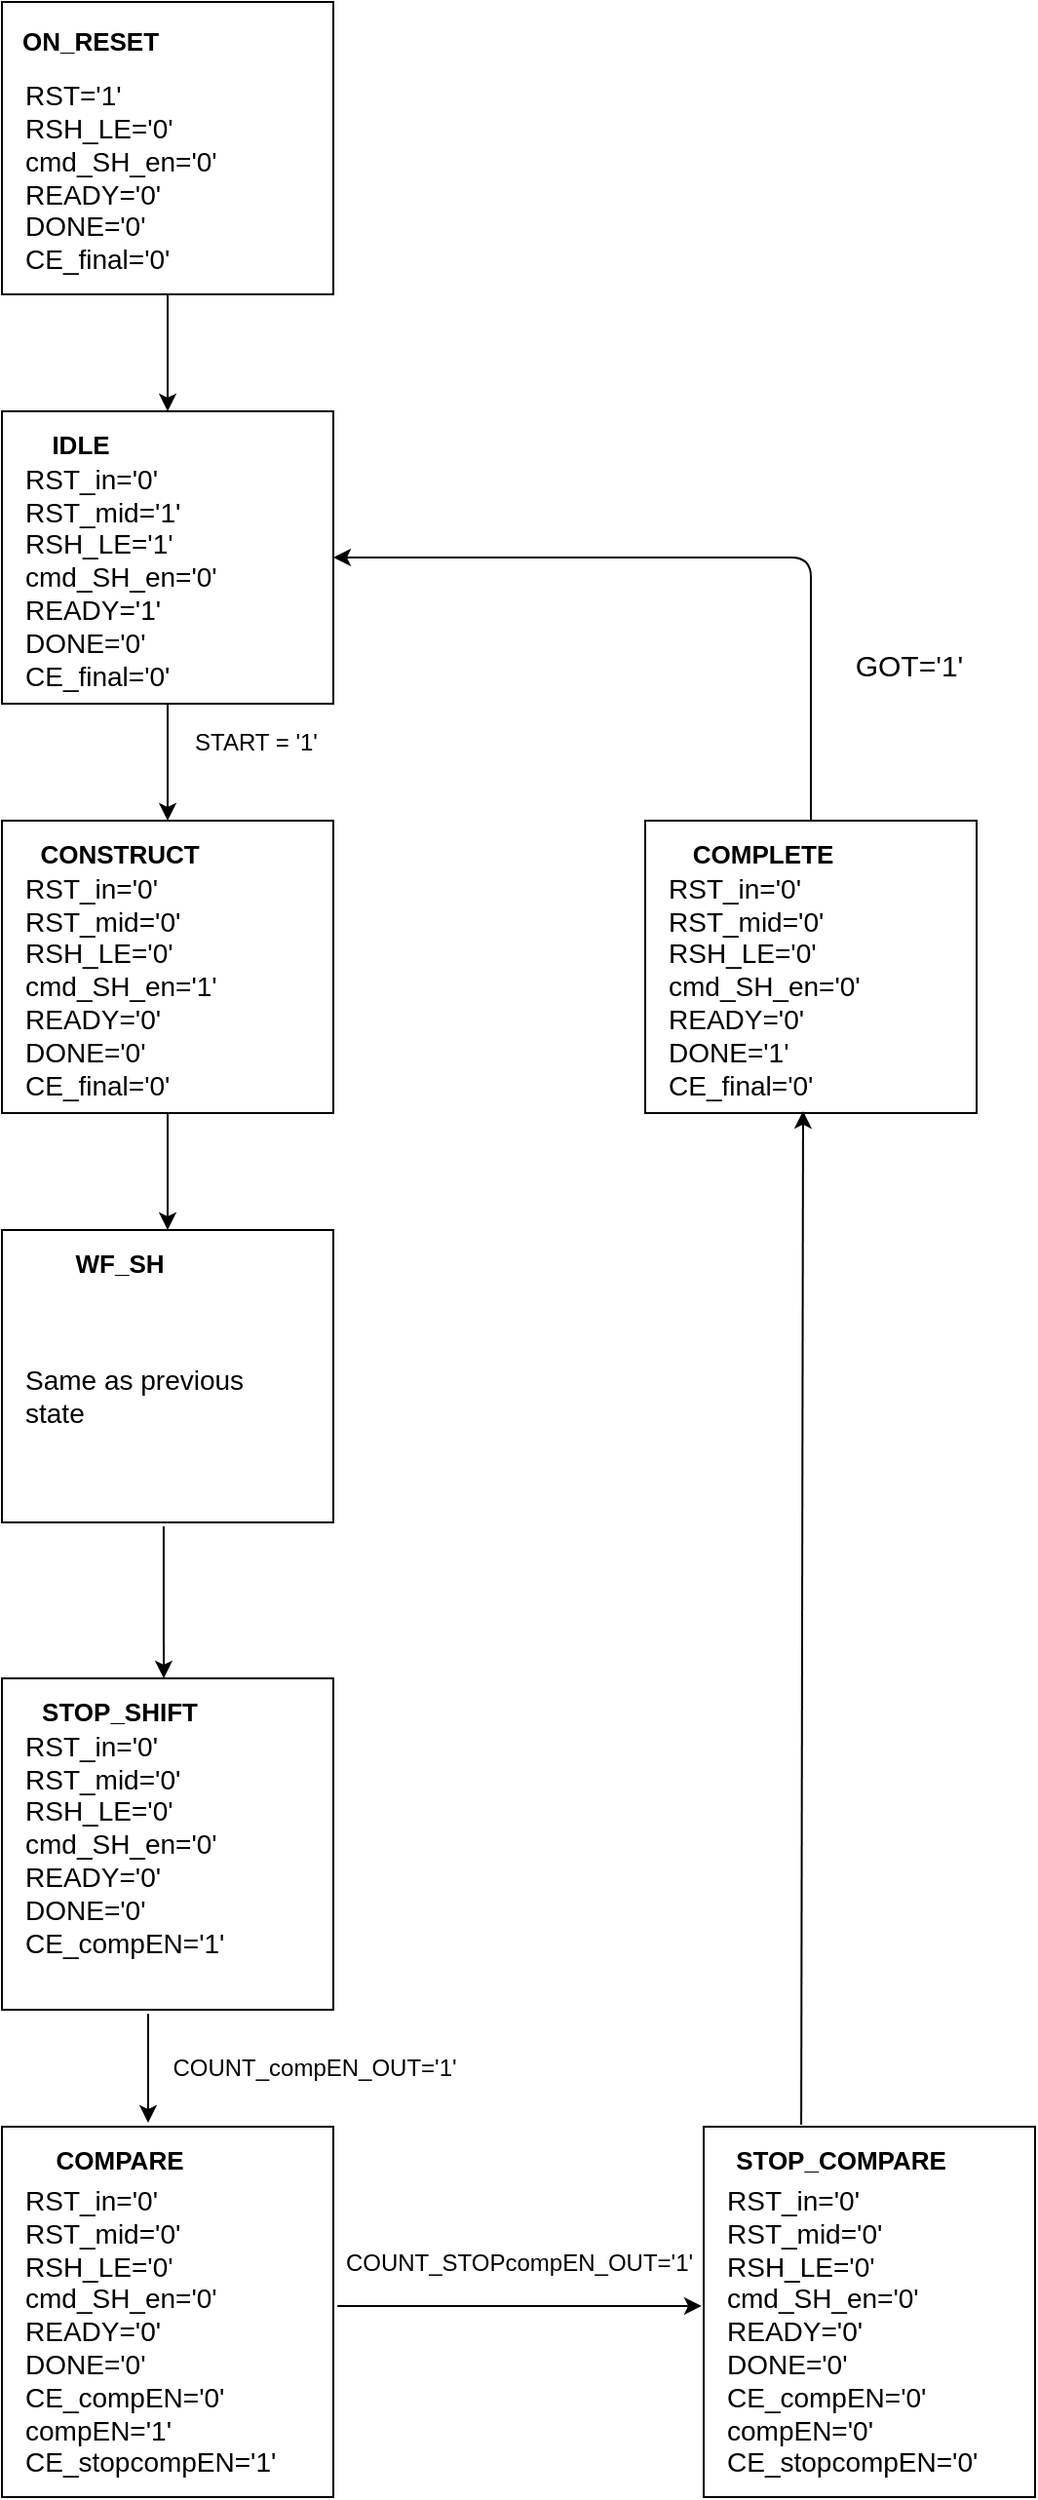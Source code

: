 <mxfile version="13.9.9" type="device"><diagram id="K26hIB0Xt4HyCyBHsTHd" name="Pagina-1"><mxGraphModel dx="1102" dy="634" grid="1" gridSize="10" guides="1" tooltips="1" connect="0" arrows="1" fold="1" page="1" pageScale="1" pageWidth="4681" pageHeight="3300" math="0" shadow="0"><root><mxCell id="0"/><mxCell id="1" parent="0"/><mxCell id="7W2GzSB9wpiWuf6rkkqN-1" value="" style="rounded=0;whiteSpace=wrap;html=1;" parent="1" vertex="1"><mxGeometry x="150" y="90" width="170" height="150" as="geometry"/></mxCell><mxCell id="7W2GzSB9wpiWuf6rkkqN-2" value="&lt;b&gt;&lt;font style=&quot;font-size: 13px&quot;&gt;ON_RESET&lt;/font&gt;&lt;/b&gt;" style="text;html=1;align=center;verticalAlign=middle;resizable=0;points=[];autosize=1;" parent="1" vertex="1"><mxGeometry x="150" y="100" width="90" height="20" as="geometry"/></mxCell><mxCell id="7W2GzSB9wpiWuf6rkkqN-3" value="&lt;font style=&quot;font-size: 14px&quot;&gt;RST='1'&lt;br&gt;RSH_LE='0'&lt;br&gt;cmd_SH_en='0'&lt;br&gt;READY='0'&lt;br&gt;DONE='0'&lt;br&gt;CE_final='0'&lt;/font&gt;" style="text;html=1;align=left;verticalAlign=middle;resizable=0;points=[];autosize=1;" parent="1" vertex="1"><mxGeometry x="160" y="130" width="110" height="100" as="geometry"/></mxCell><mxCell id="7W2GzSB9wpiWuf6rkkqN-4" value="" style="endArrow=classic;html=1;exitX=0.5;exitY=1;exitDx=0;exitDy=0;" parent="1" source="7W2GzSB9wpiWuf6rkkqN-1" edge="1"><mxGeometry width="50" height="50" relative="1" as="geometry"><mxPoint x="410" y="240" as="sourcePoint"/><mxPoint x="235" y="300" as="targetPoint"/></mxGeometry></mxCell><mxCell id="7W2GzSB9wpiWuf6rkkqN-6" value="" style="rounded=0;whiteSpace=wrap;html=1;" parent="1" vertex="1"><mxGeometry x="150" y="300" width="170" height="150" as="geometry"/></mxCell><mxCell id="7W2GzSB9wpiWuf6rkkqN-7" value="&lt;span style=&quot;font-size: 13px&quot;&gt;&lt;b&gt;IDLE&lt;/b&gt;&lt;/span&gt;" style="text;html=1;align=center;verticalAlign=middle;resizable=0;points=[];autosize=1;" parent="1" vertex="1"><mxGeometry x="165" y="307" width="50" height="20" as="geometry"/></mxCell><mxCell id="7W2GzSB9wpiWuf6rkkqN-8" value="&lt;font style=&quot;font-size: 14px&quot;&gt;RST_in='0'&lt;br&gt;RST_mid='1'&lt;br&gt;RSH_LE='1'&lt;br&gt;cmd_SH_en='0'&lt;br&gt;READY='1'&lt;br&gt;DONE='0'&lt;br&gt;CE_final='0'&lt;/font&gt;" style="text;html=1;align=left;verticalAlign=middle;resizable=0;points=[];autosize=1;" parent="1" vertex="1"><mxGeometry x="160" y="330" width="110" height="110" as="geometry"/></mxCell><mxCell id="7W2GzSB9wpiWuf6rkkqN-10" value="START = '1'" style="text;html=1;align=center;verticalAlign=middle;resizable=0;points=[];autosize=1;" parent="1" vertex="1"><mxGeometry x="240" y="460" width="80" height="20" as="geometry"/></mxCell><mxCell id="7W2GzSB9wpiWuf6rkkqN-16" value="" style="endArrow=classic;html=1;exitX=0.5;exitY=1;exitDx=0;exitDy=0;" parent="1" edge="1"><mxGeometry width="50" height="50" relative="1" as="geometry"><mxPoint x="235" y="450" as="sourcePoint"/><mxPoint x="235" y="510" as="targetPoint"/></mxGeometry></mxCell><mxCell id="7W2GzSB9wpiWuf6rkkqN-17" value="" style="rounded=0;whiteSpace=wrap;html=1;" parent="1" vertex="1"><mxGeometry x="150" y="510" width="170" height="150" as="geometry"/></mxCell><mxCell id="7W2GzSB9wpiWuf6rkkqN-18" value="&lt;span style=&quot;font-size: 13px&quot;&gt;&lt;b&gt;CONSTRUCT&lt;/b&gt;&lt;/span&gt;" style="text;html=1;align=center;verticalAlign=middle;resizable=0;points=[];autosize=1;" parent="1" vertex="1"><mxGeometry x="160" y="517" width="100" height="20" as="geometry"/></mxCell><mxCell id="7W2GzSB9wpiWuf6rkkqN-19" value="&lt;font style=&quot;font-size: 14px&quot;&gt;RST_in='0'&lt;br&gt;RST_mid='0'&lt;br&gt;RSH_LE='0'&lt;br&gt;cmd_SH_en='1'&lt;br&gt;READY='0'&lt;br&gt;DONE='0'&lt;br&gt;CE_final='0'&lt;/font&gt;" style="text;html=1;align=left;verticalAlign=middle;resizable=0;points=[];autosize=1;" parent="1" vertex="1"><mxGeometry x="160" y="540" width="110" height="110" as="geometry"/></mxCell><mxCell id="7W2GzSB9wpiWuf6rkkqN-25" value="" style="endArrow=classic;html=1;exitX=0.5;exitY=1;exitDx=0;exitDy=0;" parent="1" edge="1"><mxGeometry width="50" height="50" relative="1" as="geometry"><mxPoint x="235" y="660" as="sourcePoint"/><mxPoint x="235" y="720" as="targetPoint"/></mxGeometry></mxCell><mxCell id="7W2GzSB9wpiWuf6rkkqN-26" value="" style="rounded=0;whiteSpace=wrap;html=1;" parent="1" vertex="1"><mxGeometry x="150" y="720" width="170" height="150" as="geometry"/></mxCell><mxCell id="7W2GzSB9wpiWuf6rkkqN-27" value="&lt;span style=&quot;font-size: 13px&quot;&gt;&lt;b&gt;WF_SH&lt;/b&gt;&lt;/span&gt;" style="text;html=1;align=center;verticalAlign=middle;resizable=0;points=[];autosize=1;" parent="1" vertex="1"><mxGeometry x="180" y="727" width="60" height="20" as="geometry"/></mxCell><mxCell id="7W2GzSB9wpiWuf6rkkqN-28" value="&lt;span style=&quot;font-size: 14px&quot;&gt;Same as previous&lt;br&gt;state&lt;/span&gt;" style="text;html=1;align=left;verticalAlign=middle;resizable=0;points=[];autosize=1;" parent="1" vertex="1"><mxGeometry x="160" y="785" width="130" height="40" as="geometry"/></mxCell><mxCell id="7W2GzSB9wpiWuf6rkkqN-30" value="" style="rounded=0;whiteSpace=wrap;html=1;" parent="1" vertex="1"><mxGeometry x="150" y="950" width="170" height="170" as="geometry"/></mxCell><mxCell id="7W2GzSB9wpiWuf6rkkqN-31" value="&lt;span style=&quot;font-size: 13px&quot;&gt;&lt;b&gt;STOP_SHIFT&lt;/b&gt;&lt;/span&gt;" style="text;html=1;align=center;verticalAlign=middle;resizable=0;points=[];autosize=1;" parent="1" vertex="1"><mxGeometry x="160" y="957" width="100" height="20" as="geometry"/></mxCell><mxCell id="7W2GzSB9wpiWuf6rkkqN-32" value="&lt;font style=&quot;font-size: 14px&quot;&gt;RST_in='0'&lt;br&gt;RST_mid='0'&lt;br&gt;RSH_LE='0'&lt;br&gt;cmd_SH_en='0'&lt;br&gt;READY='0'&lt;br&gt;DONE='0'&lt;br&gt;CE_compEN='1'&lt;br&gt;&lt;/font&gt;" style="text;html=1;align=left;verticalAlign=middle;resizable=0;points=[];autosize=1;" parent="1" vertex="1"><mxGeometry x="160" y="980" width="120" height="110" as="geometry"/></mxCell><mxCell id="7W2GzSB9wpiWuf6rkkqN-34" value="" style="rounded=0;whiteSpace=wrap;html=1;" parent="1" vertex="1"><mxGeometry x="480" y="510" width="170" height="150" as="geometry"/></mxCell><mxCell id="7W2GzSB9wpiWuf6rkkqN-35" value="&lt;span style=&quot;font-size: 13px&quot;&gt;&lt;b&gt;COMPLETE&lt;/b&gt;&lt;/span&gt;" style="text;html=1;align=center;verticalAlign=middle;resizable=0;points=[];autosize=1;" parent="1" vertex="1"><mxGeometry x="495" y="517" width="90" height="20" as="geometry"/></mxCell><mxCell id="7W2GzSB9wpiWuf6rkkqN-36" value="&lt;font style=&quot;font-size: 14px&quot;&gt;RST_in='0'&lt;br&gt;RST_mid='0'&lt;br&gt;RSH_LE='0'&lt;br&gt;cmd_SH_en='0'&lt;br&gt;READY='0'&lt;br&gt;DONE='1'&lt;br&gt;CE_final='0'&lt;/font&gt;" style="text;html=1;align=left;verticalAlign=middle;resizable=0;points=[];autosize=1;" parent="1" vertex="1"><mxGeometry x="490" y="540" width="110" height="110" as="geometry"/></mxCell><mxCell id="7W2GzSB9wpiWuf6rkkqN-39" value="" style="endArrow=classic;html=1;entryX=1;entryY=0.5;entryDx=0;entryDy=0;exitX=0.5;exitY=0;exitDx=0;exitDy=0;" parent="1" source="7W2GzSB9wpiWuf6rkkqN-34" target="7W2GzSB9wpiWuf6rkkqN-6" edge="1"><mxGeometry width="50" height="50" relative="1" as="geometry"><mxPoint x="420" y="550" as="sourcePoint"/><mxPoint x="470" y="500" as="targetPoint"/><Array as="points"><mxPoint x="565" y="375"/></Array></mxGeometry></mxCell><mxCell id="vMGJAKT7UURvj_pVKc_k-2" value="&lt;font style=&quot;font-size: 15px&quot;&gt;GOT='1'&lt;/font&gt;" style="text;html=1;align=center;verticalAlign=middle;resizable=0;points=[];autosize=1;" parent="1" vertex="1"><mxGeometry x="580" y="420" width="70" height="20" as="geometry"/></mxCell><mxCell id="lZdrFoN4DXbwnSG-hPGT-1" value="" style="endArrow=classic;html=1;exitX=0.488;exitY=1.013;exitDx=0;exitDy=0;exitPerimeter=0;" edge="1" parent="1" source="7W2GzSB9wpiWuf6rkkqN-26"><mxGeometry width="50" height="50" relative="1" as="geometry"><mxPoint x="410" y="780" as="sourcePoint"/><mxPoint x="233" y="950" as="targetPoint"/></mxGeometry></mxCell><mxCell id="lZdrFoN4DXbwnSG-hPGT-2" value="" style="endArrow=classic;html=1;exitX=0.441;exitY=1.024;exitDx=0;exitDy=0;exitPerimeter=0;" edge="1" parent="1"><mxGeometry width="50" height="50" relative="1" as="geometry"><mxPoint x="224.97" y="1122.08" as="sourcePoint"/><mxPoint x="225" y="1178" as="targetPoint"/></mxGeometry></mxCell><mxCell id="lZdrFoN4DXbwnSG-hPGT-3" value="COUNT_compEN_OUT='1'" style="text;html=1;align=center;verticalAlign=middle;resizable=0;points=[];autosize=1;" vertex="1" parent="1"><mxGeometry x="230" y="1140" width="160" height="20" as="geometry"/></mxCell><mxCell id="lZdrFoN4DXbwnSG-hPGT-4" value="" style="rounded=0;whiteSpace=wrap;html=1;" vertex="1" parent="1"><mxGeometry x="150" y="1180" width="170" height="190" as="geometry"/></mxCell><mxCell id="lZdrFoN4DXbwnSG-hPGT-5" value="&lt;span style=&quot;font-size: 13px&quot;&gt;&lt;b&gt;COMPARE&lt;/b&gt;&lt;/span&gt;" style="text;html=1;align=center;verticalAlign=middle;resizable=0;points=[];autosize=1;" vertex="1" parent="1"><mxGeometry x="170" y="1187" width="80" height="20" as="geometry"/></mxCell><mxCell id="lZdrFoN4DXbwnSG-hPGT-6" value="&lt;font style=&quot;font-size: 14px&quot;&gt;RST_in='0'&lt;br&gt;RST_mid='0'&lt;br&gt;RSH_LE='0'&lt;br&gt;cmd_SH_en='0'&lt;br&gt;READY='0'&lt;br&gt;DONE='0'&lt;br&gt;CE_compEN='0'&lt;br&gt;compEN='1'&lt;br&gt;CE_stopcompEN='1'&lt;br&gt;&lt;/font&gt;" style="text;html=1;align=left;verticalAlign=middle;resizable=0;points=[];autosize=1;" vertex="1" parent="1"><mxGeometry x="160" y="1215" width="140" height="140" as="geometry"/></mxCell><mxCell id="lZdrFoN4DXbwnSG-hPGT-7" value="" style="endArrow=classic;html=1;exitX=1.012;exitY=0.484;exitDx=0;exitDy=0;exitPerimeter=0;entryX=-0.006;entryY=0.484;entryDx=0;entryDy=0;entryPerimeter=0;" edge="1" parent="1" source="lZdrFoN4DXbwnSG-hPGT-4" target="lZdrFoN4DXbwnSG-hPGT-8"><mxGeometry width="50" height="50" relative="1" as="geometry"><mxPoint x="410" y="1310" as="sourcePoint"/><mxPoint x="450" y="1272" as="targetPoint"/></mxGeometry></mxCell><mxCell id="lZdrFoN4DXbwnSG-hPGT-8" value="" style="rounded=0;whiteSpace=wrap;html=1;" vertex="1" parent="1"><mxGeometry x="510" y="1180" width="170" height="190" as="geometry"/></mxCell><mxCell id="lZdrFoN4DXbwnSG-hPGT-9" value="&lt;span style=&quot;font-size: 13px&quot;&gt;&lt;b&gt;STOP_COMPARE&lt;/b&gt;&lt;/span&gt;" style="text;html=1;align=center;verticalAlign=middle;resizable=0;points=[];autosize=1;" vertex="1" parent="1"><mxGeometry x="520" y="1187" width="120" height="20" as="geometry"/></mxCell><mxCell id="lZdrFoN4DXbwnSG-hPGT-10" value="&lt;font style=&quot;font-size: 14px&quot;&gt;RST_in='0'&lt;br&gt;RST_mid='0'&lt;br&gt;RSH_LE='0'&lt;br&gt;cmd_SH_en='0'&lt;br&gt;READY='0'&lt;br&gt;DONE='0'&lt;br&gt;CE_compEN='0'&lt;br&gt;compEN='0'&lt;br&gt;CE_stopcompEN='0'&lt;br&gt;&lt;/font&gt;" style="text;html=1;align=left;verticalAlign=middle;resizable=0;points=[];autosize=1;" vertex="1" parent="1"><mxGeometry x="520" y="1215" width="140" height="140" as="geometry"/></mxCell><mxCell id="lZdrFoN4DXbwnSG-hPGT-11" value="COUNT_STOPcompEN_OUT='1'" style="text;html=1;align=center;verticalAlign=middle;resizable=0;points=[];autosize=1;" vertex="1" parent="1"><mxGeometry x="320" y="1240" width="190" height="20" as="geometry"/></mxCell><mxCell id="lZdrFoN4DXbwnSG-hPGT-12" value="" style="endArrow=classic;html=1;exitX=0.512;exitY=-0.005;exitDx=0;exitDy=0;exitPerimeter=0;entryX=0.694;entryY=0.993;entryDx=0;entryDy=0;entryPerimeter=0;" edge="1" parent="1"><mxGeometry width="50" height="50" relative="1" as="geometry"><mxPoint x="560.04" y="1179.05" as="sourcePoint"/><mxPoint x="560.98" y="658.95" as="targetPoint"/></mxGeometry></mxCell></root></mxGraphModel></diagram></mxfile>